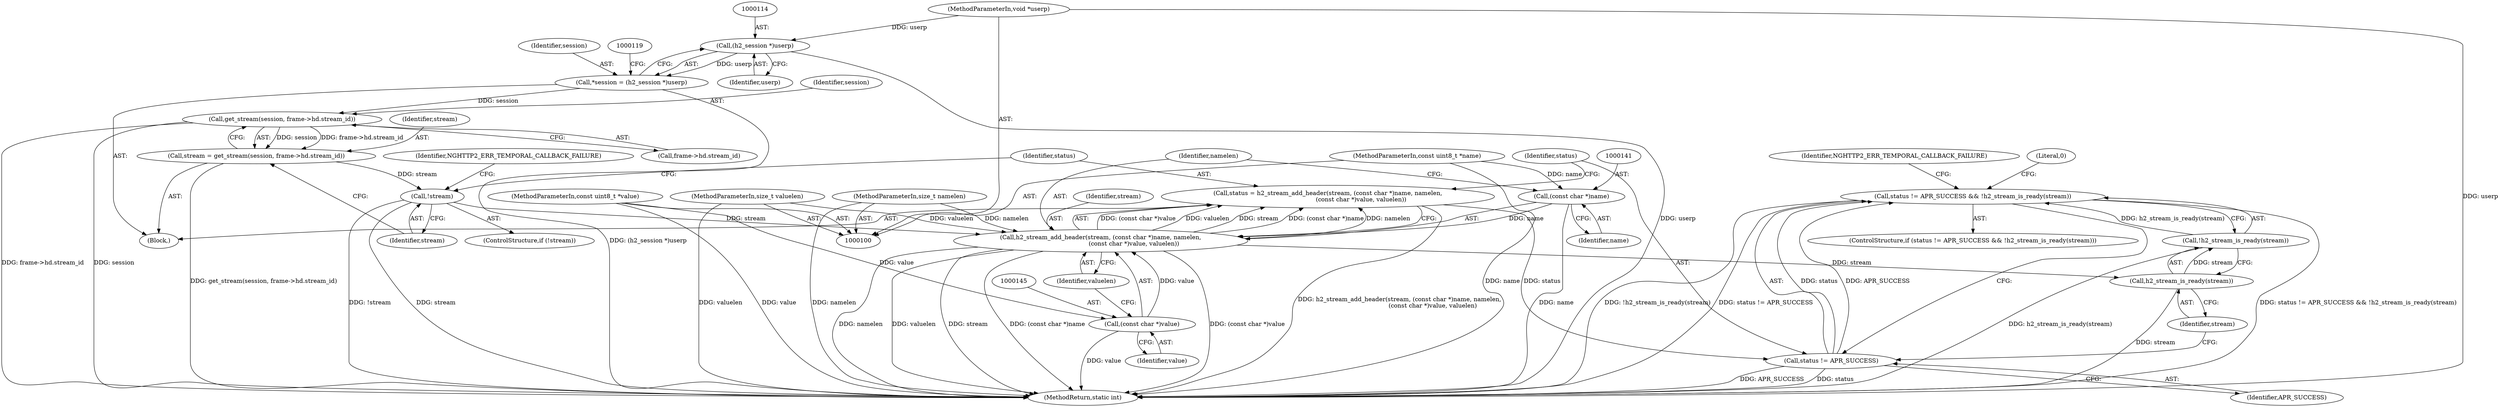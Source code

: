 digraph "1_httpd_29c63b786ae028d82405421585e91283c8fa0da3@API" {
"1000149" [label="(Call,status != APR_SUCCESS && !h2_stream_is_ready(stream))"];
"1000150" [label="(Call,status != APR_SUCCESS)"];
"1000136" [label="(Call,status = h2_stream_add_header(stream, (const char *)name, namelen,\n                                   (const char *)value, valuelen))"];
"1000138" [label="(Call,h2_stream_add_header(stream, (const char *)name, namelen,\n                                   (const char *)value, valuelen))"];
"1000131" [label="(Call,!stream)"];
"1000121" [label="(Call,stream = get_stream(session, frame->hd.stream_id))"];
"1000123" [label="(Call,get_stream(session, frame->hd.stream_id))"];
"1000111" [label="(Call,*session = (h2_session *)userp)"];
"1000113" [label="(Call,(h2_session *)userp)"];
"1000108" [label="(MethodParameterIn,void *userp)"];
"1000140" [label="(Call,(const char *)name)"];
"1000103" [label="(MethodParameterIn,const uint8_t *name)"];
"1000104" [label="(MethodParameterIn,size_t namelen)"];
"1000144" [label="(Call,(const char *)value)"];
"1000105" [label="(MethodParameterIn,const uint8_t *value)"];
"1000106" [label="(MethodParameterIn,size_t valuelen)"];
"1000153" [label="(Call,!h2_stream_is_ready(stream))"];
"1000154" [label="(Call,h2_stream_is_ready(stream))"];
"1000139" [label="(Identifier,stream)"];
"1000122" [label="(Identifier,stream)"];
"1000151" [label="(Identifier,status)"];
"1000143" [label="(Identifier,namelen)"];
"1000137" [label="(Identifier,status)"];
"1000130" [label="(ControlStructure,if (!stream))"];
"1000155" [label="(Identifier,stream)"];
"1000104" [label="(MethodParameterIn,size_t namelen)"];
"1000111" [label="(Call,*session = (h2_session *)userp)"];
"1000109" [label="(Block,)"];
"1000140" [label="(Call,(const char *)name)"];
"1000113" [label="(Call,(h2_session *)userp)"];
"1000161" [label="(MethodReturn,static int)"];
"1000142" [label="(Identifier,name)"];
"1000136" [label="(Call,status = h2_stream_add_header(stream, (const char *)name, namelen,\n                                   (const char *)value, valuelen))"];
"1000148" [label="(ControlStructure,if (status != APR_SUCCESS && !h2_stream_is_ready(stream)))"];
"1000160" [label="(Literal,0)"];
"1000138" [label="(Call,h2_stream_add_header(stream, (const char *)name, namelen,\n                                   (const char *)value, valuelen))"];
"1000147" [label="(Identifier,valuelen)"];
"1000135" [label="(Identifier,NGHTTP2_ERR_TEMPORAL_CALLBACK_FAILURE)"];
"1000108" [label="(MethodParameterIn,void *userp)"];
"1000146" [label="(Identifier,value)"];
"1000124" [label="(Identifier,session)"];
"1000153" [label="(Call,!h2_stream_is_ready(stream))"];
"1000131" [label="(Call,!stream)"];
"1000125" [label="(Call,frame->hd.stream_id)"];
"1000112" [label="(Identifier,session)"];
"1000103" [label="(MethodParameterIn,const uint8_t *name)"];
"1000106" [label="(MethodParameterIn,size_t valuelen)"];
"1000149" [label="(Call,status != APR_SUCCESS && !h2_stream_is_ready(stream))"];
"1000154" [label="(Call,h2_stream_is_ready(stream))"];
"1000115" [label="(Identifier,userp)"];
"1000152" [label="(Identifier,APR_SUCCESS)"];
"1000132" [label="(Identifier,stream)"];
"1000150" [label="(Call,status != APR_SUCCESS)"];
"1000105" [label="(MethodParameterIn,const uint8_t *value)"];
"1000158" [label="(Identifier,NGHTTP2_ERR_TEMPORAL_CALLBACK_FAILURE)"];
"1000121" [label="(Call,stream = get_stream(session, frame->hd.stream_id))"];
"1000123" [label="(Call,get_stream(session, frame->hd.stream_id))"];
"1000144" [label="(Call,(const char *)value)"];
"1000149" -> "1000148"  [label="AST: "];
"1000149" -> "1000150"  [label="CFG: "];
"1000149" -> "1000153"  [label="CFG: "];
"1000150" -> "1000149"  [label="AST: "];
"1000153" -> "1000149"  [label="AST: "];
"1000158" -> "1000149"  [label="CFG: "];
"1000160" -> "1000149"  [label="CFG: "];
"1000149" -> "1000161"  [label="DDG: status != APR_SUCCESS && !h2_stream_is_ready(stream)"];
"1000149" -> "1000161"  [label="DDG: !h2_stream_is_ready(stream)"];
"1000149" -> "1000161"  [label="DDG: status != APR_SUCCESS"];
"1000150" -> "1000149"  [label="DDG: status"];
"1000150" -> "1000149"  [label="DDG: APR_SUCCESS"];
"1000153" -> "1000149"  [label="DDG: h2_stream_is_ready(stream)"];
"1000150" -> "1000152"  [label="CFG: "];
"1000151" -> "1000150"  [label="AST: "];
"1000152" -> "1000150"  [label="AST: "];
"1000155" -> "1000150"  [label="CFG: "];
"1000150" -> "1000161"  [label="DDG: status"];
"1000150" -> "1000161"  [label="DDG: APR_SUCCESS"];
"1000136" -> "1000150"  [label="DDG: status"];
"1000136" -> "1000109"  [label="AST: "];
"1000136" -> "1000138"  [label="CFG: "];
"1000137" -> "1000136"  [label="AST: "];
"1000138" -> "1000136"  [label="AST: "];
"1000151" -> "1000136"  [label="CFG: "];
"1000136" -> "1000161"  [label="DDG: h2_stream_add_header(stream, (const char *)name, namelen,\n                                   (const char *)value, valuelen)"];
"1000138" -> "1000136"  [label="DDG: (const char *)value"];
"1000138" -> "1000136"  [label="DDG: valuelen"];
"1000138" -> "1000136"  [label="DDG: stream"];
"1000138" -> "1000136"  [label="DDG: (const char *)name"];
"1000138" -> "1000136"  [label="DDG: namelen"];
"1000138" -> "1000147"  [label="CFG: "];
"1000139" -> "1000138"  [label="AST: "];
"1000140" -> "1000138"  [label="AST: "];
"1000143" -> "1000138"  [label="AST: "];
"1000144" -> "1000138"  [label="AST: "];
"1000147" -> "1000138"  [label="AST: "];
"1000138" -> "1000161"  [label="DDG: stream"];
"1000138" -> "1000161"  [label="DDG: (const char *)name"];
"1000138" -> "1000161"  [label="DDG: (const char *)value"];
"1000138" -> "1000161"  [label="DDG: namelen"];
"1000138" -> "1000161"  [label="DDG: valuelen"];
"1000131" -> "1000138"  [label="DDG: stream"];
"1000140" -> "1000138"  [label="DDG: name"];
"1000104" -> "1000138"  [label="DDG: namelen"];
"1000144" -> "1000138"  [label="DDG: value"];
"1000106" -> "1000138"  [label="DDG: valuelen"];
"1000138" -> "1000154"  [label="DDG: stream"];
"1000131" -> "1000130"  [label="AST: "];
"1000131" -> "1000132"  [label="CFG: "];
"1000132" -> "1000131"  [label="AST: "];
"1000135" -> "1000131"  [label="CFG: "];
"1000137" -> "1000131"  [label="CFG: "];
"1000131" -> "1000161"  [label="DDG: stream"];
"1000131" -> "1000161"  [label="DDG: !stream"];
"1000121" -> "1000131"  [label="DDG: stream"];
"1000121" -> "1000109"  [label="AST: "];
"1000121" -> "1000123"  [label="CFG: "];
"1000122" -> "1000121"  [label="AST: "];
"1000123" -> "1000121"  [label="AST: "];
"1000132" -> "1000121"  [label="CFG: "];
"1000121" -> "1000161"  [label="DDG: get_stream(session, frame->hd.stream_id)"];
"1000123" -> "1000121"  [label="DDG: session"];
"1000123" -> "1000121"  [label="DDG: frame->hd.stream_id"];
"1000123" -> "1000125"  [label="CFG: "];
"1000124" -> "1000123"  [label="AST: "];
"1000125" -> "1000123"  [label="AST: "];
"1000123" -> "1000161"  [label="DDG: frame->hd.stream_id"];
"1000123" -> "1000161"  [label="DDG: session"];
"1000111" -> "1000123"  [label="DDG: session"];
"1000111" -> "1000109"  [label="AST: "];
"1000111" -> "1000113"  [label="CFG: "];
"1000112" -> "1000111"  [label="AST: "];
"1000113" -> "1000111"  [label="AST: "];
"1000119" -> "1000111"  [label="CFG: "];
"1000111" -> "1000161"  [label="DDG: (h2_session *)userp"];
"1000113" -> "1000111"  [label="DDG: userp"];
"1000113" -> "1000115"  [label="CFG: "];
"1000114" -> "1000113"  [label="AST: "];
"1000115" -> "1000113"  [label="AST: "];
"1000113" -> "1000161"  [label="DDG: userp"];
"1000108" -> "1000113"  [label="DDG: userp"];
"1000108" -> "1000100"  [label="AST: "];
"1000108" -> "1000161"  [label="DDG: userp"];
"1000140" -> "1000142"  [label="CFG: "];
"1000141" -> "1000140"  [label="AST: "];
"1000142" -> "1000140"  [label="AST: "];
"1000143" -> "1000140"  [label="CFG: "];
"1000140" -> "1000161"  [label="DDG: name"];
"1000103" -> "1000140"  [label="DDG: name"];
"1000103" -> "1000100"  [label="AST: "];
"1000103" -> "1000161"  [label="DDG: name"];
"1000104" -> "1000100"  [label="AST: "];
"1000104" -> "1000161"  [label="DDG: namelen"];
"1000144" -> "1000146"  [label="CFG: "];
"1000145" -> "1000144"  [label="AST: "];
"1000146" -> "1000144"  [label="AST: "];
"1000147" -> "1000144"  [label="CFG: "];
"1000144" -> "1000161"  [label="DDG: value"];
"1000105" -> "1000144"  [label="DDG: value"];
"1000105" -> "1000100"  [label="AST: "];
"1000105" -> "1000161"  [label="DDG: value"];
"1000106" -> "1000100"  [label="AST: "];
"1000106" -> "1000161"  [label="DDG: valuelen"];
"1000153" -> "1000154"  [label="CFG: "];
"1000154" -> "1000153"  [label="AST: "];
"1000153" -> "1000161"  [label="DDG: h2_stream_is_ready(stream)"];
"1000154" -> "1000153"  [label="DDG: stream"];
"1000154" -> "1000155"  [label="CFG: "];
"1000155" -> "1000154"  [label="AST: "];
"1000154" -> "1000161"  [label="DDG: stream"];
}
